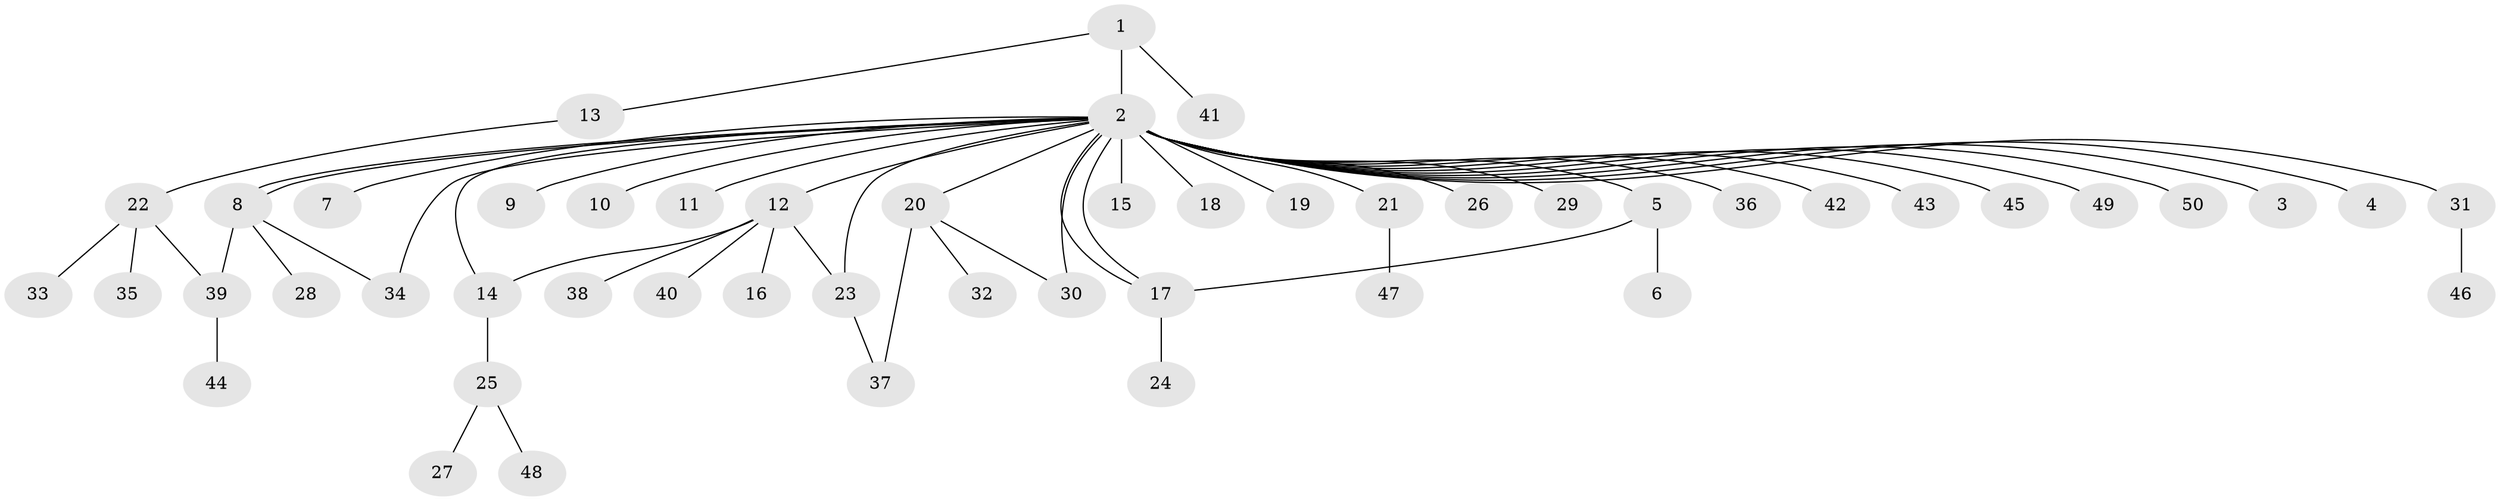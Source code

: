 // coarse degree distribution, {21: 0.045454545454545456, 1: 0.8636363636363636, 2: 0.09090909090909091}
// Generated by graph-tools (version 1.1) at 2025/18/03/04/25 18:18:02]
// undirected, 50 vertices, 58 edges
graph export_dot {
graph [start="1"]
  node [color=gray90,style=filled];
  1;
  2;
  3;
  4;
  5;
  6;
  7;
  8;
  9;
  10;
  11;
  12;
  13;
  14;
  15;
  16;
  17;
  18;
  19;
  20;
  21;
  22;
  23;
  24;
  25;
  26;
  27;
  28;
  29;
  30;
  31;
  32;
  33;
  34;
  35;
  36;
  37;
  38;
  39;
  40;
  41;
  42;
  43;
  44;
  45;
  46;
  47;
  48;
  49;
  50;
  1 -- 2;
  1 -- 13;
  1 -- 41;
  2 -- 3;
  2 -- 4;
  2 -- 5;
  2 -- 7;
  2 -- 8;
  2 -- 8;
  2 -- 9;
  2 -- 10;
  2 -- 11;
  2 -- 12;
  2 -- 14;
  2 -- 15;
  2 -- 17;
  2 -- 17;
  2 -- 18;
  2 -- 19;
  2 -- 20;
  2 -- 21;
  2 -- 23;
  2 -- 26;
  2 -- 29;
  2 -- 30;
  2 -- 31;
  2 -- 34;
  2 -- 36;
  2 -- 42;
  2 -- 43;
  2 -- 45;
  2 -- 49;
  2 -- 50;
  5 -- 6;
  5 -- 17;
  8 -- 28;
  8 -- 34;
  8 -- 39;
  12 -- 14;
  12 -- 16;
  12 -- 23;
  12 -- 38;
  12 -- 40;
  13 -- 22;
  14 -- 25;
  17 -- 24;
  20 -- 30;
  20 -- 32;
  20 -- 37;
  21 -- 47;
  22 -- 33;
  22 -- 35;
  22 -- 39;
  23 -- 37;
  25 -- 27;
  25 -- 48;
  31 -- 46;
  39 -- 44;
}
